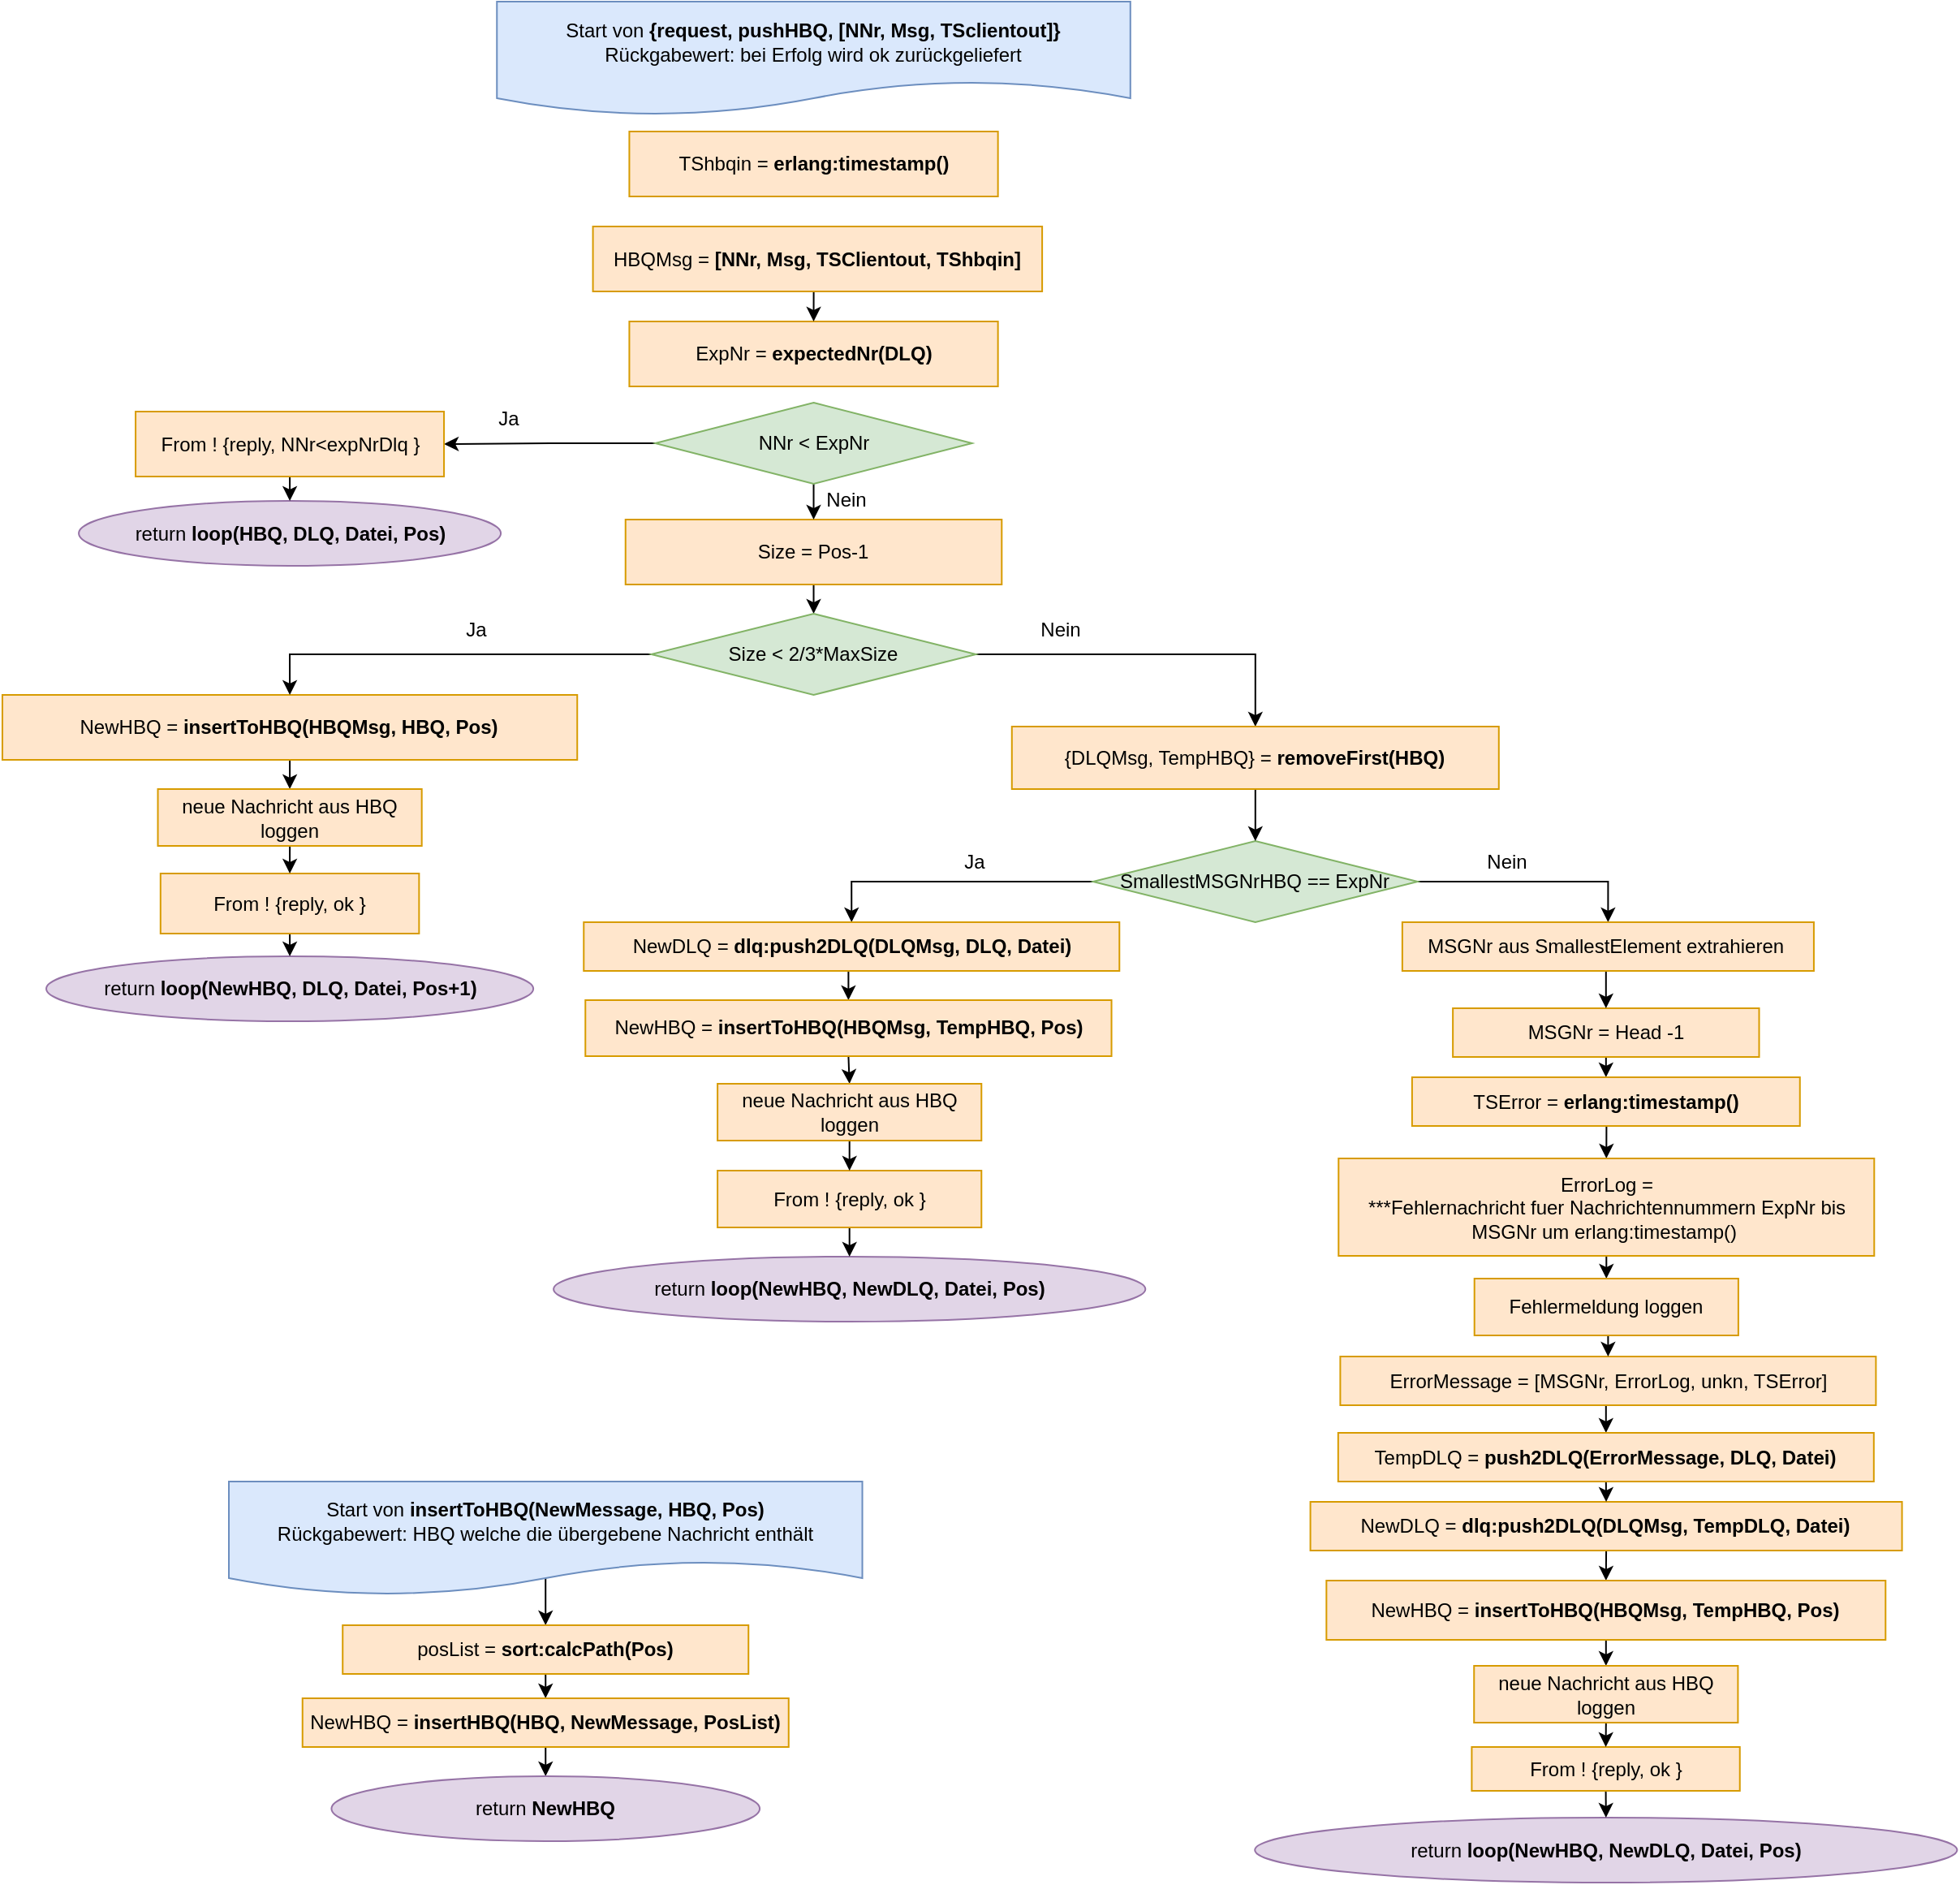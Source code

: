 <mxfile version="15.8.7" type="device"><diagram id="C5RBs43oDa-KdzZeNtuy" name="Page-1"><mxGraphModel dx="1398" dy="1894" grid="1" gridSize="10" guides="1" tooltips="1" connect="1" arrows="1" fold="1" page="1" pageScale="1" pageWidth="827" pageHeight="1169" math="0" shadow="0"><root><mxCell id="WIyWlLk6GJQsqaUBKTNV-0"/><mxCell id="WIyWlLk6GJQsqaUBKTNV-1" parent="WIyWlLk6GJQsqaUBKTNV-0"/><mxCell id="wGBJOXqwm9gj_SDIow_8-1" value="Start von &lt;b&gt;{request,&amp;nbsp;pushHBQ, [NNr, Msg, TSclientout]}&lt;/b&gt;&lt;br&gt;Rückgabewert: bei Erfolg wird ok zurückgeliefert" style="shape=document;whiteSpace=wrap;html=1;boundedLbl=1;fillColor=#dae8fc;strokeColor=#6c8ebf;" parent="WIyWlLk6GJQsqaUBKTNV-1" vertex="1"><mxGeometry x="315.13" y="-20" width="390.26" height="70" as="geometry"/></mxCell><mxCell id="wGBJOXqwm9gj_SDIow_8-2" value="return &lt;b&gt;loop(NewHBQ, DLQ, Datei, Pos+1)&lt;/b&gt;" style="ellipse;whiteSpace=wrap;html=1;rounded=0;fillColor=#e1d5e7;strokeColor=#9673a6;" parent="WIyWlLk6GJQsqaUBKTNV-1" vertex="1"><mxGeometry x="37.51" y="568" width="300.06" height="40" as="geometry"/></mxCell><mxCell id="lHqKZ04FhCNxa8jCD5Ay-19" style="edgeStyle=orthogonalEdgeStyle;rounded=0;orthogonalLoop=1;jettySize=auto;html=1;exitX=0.5;exitY=1;exitDx=0;exitDy=0;entryX=0.5;entryY=0;entryDx=0;entryDy=0;" parent="WIyWlLk6GJQsqaUBKTNV-1" source="wGBJOXqwm9gj_SDIow_8-4" target="IavSOWILUvmfnqypHwTv-5" edge="1"><mxGeometry relative="1" as="geometry"/></mxCell><mxCell id="wGBJOXqwm9gj_SDIow_8-4" value="NewHBQ = &lt;b&gt;insertToHBQ(HBQMsg, HBQ, Pos)&lt;/b&gt;" style="rounded=0;whiteSpace=wrap;html=1;fillColor=#ffe6cc;strokeColor=#d79b00;" parent="WIyWlLk6GJQsqaUBKTNV-1" vertex="1"><mxGeometry x="10.47" y="407" width="354.15" height="40" as="geometry"/></mxCell><mxCell id="lHqKZ04FhCNxa8jCD5Ay-0" style="edgeStyle=orthogonalEdgeStyle;rounded=0;orthogonalLoop=1;jettySize=auto;html=1;exitX=0.5;exitY=0;exitDx=0;exitDy=0;entryX=0.5;entryY=0;entryDx=0;entryDy=0;" parent="WIyWlLk6GJQsqaUBKTNV-1" source="cVZnVpHQyAGJuibC8y2R-0" target="kfELjlpxQ7jiOnlDr4Q6-13" edge="1"><mxGeometry relative="1" as="geometry"><Array as="points"><mxPoint x="345.0" y="909"/><mxPoint x="345.0" y="909"/></Array><mxPoint x="345.13" y="976" as="targetPoint"/></mxGeometry></mxCell><mxCell id="cVZnVpHQyAGJuibC8y2R-0" value="Start von &lt;b&gt;insertToHBQ(NewMessage, HBQ, Pos)&lt;/b&gt;&lt;br&gt;Rückgabewert: HBQ welche die übergebene Nachricht enthält" style="shape=document;whiteSpace=wrap;html=1;boundedLbl=1;fillColor=#dae8fc;strokeColor=#6c8ebf;" parent="WIyWlLk6GJQsqaUBKTNV-1" vertex="1"><mxGeometry x="150.0" y="891.5" width="390.26" height="70" as="geometry"/></mxCell><mxCell id="lHqKZ04FhCNxa8jCD5Ay-16" style="edgeStyle=orthogonalEdgeStyle;rounded=0;orthogonalLoop=1;jettySize=auto;html=1;exitX=0.5;exitY=1;exitDx=0;exitDy=0;entryX=0.5;entryY=0;entryDx=0;entryDy=0;" parent="WIyWlLk6GJQsqaUBKTNV-1" source="cVZnVpHQyAGJuibC8y2R-3" target="cVZnVpHQyAGJuibC8y2R-4" edge="1"><mxGeometry relative="1" as="geometry"/></mxCell><mxCell id="cVZnVpHQyAGJuibC8y2R-3" value="Size = Pos-1" style="rounded=0;whiteSpace=wrap;html=1;fillColor=#ffe6cc;strokeColor=#d79b00;" parent="WIyWlLk6GJQsqaUBKTNV-1" vertex="1"><mxGeometry x="394.37" y="299" width="231.78" height="40" as="geometry"/></mxCell><mxCell id="lHqKZ04FhCNxa8jCD5Ay-18" style="edgeStyle=orthogonalEdgeStyle;rounded=0;orthogonalLoop=1;jettySize=auto;html=1;exitX=0;exitY=0.5;exitDx=0;exitDy=0;entryX=0.5;entryY=0;entryDx=0;entryDy=0;" parent="WIyWlLk6GJQsqaUBKTNV-1" source="cVZnVpHQyAGJuibC8y2R-4" target="wGBJOXqwm9gj_SDIow_8-4" edge="1"><mxGeometry relative="1" as="geometry"><mxPoint x="391.95" y="382" as="sourcePoint"/></mxGeometry></mxCell><mxCell id="lHqKZ04FhCNxa8jCD5Ay-21" style="edgeStyle=orthogonalEdgeStyle;rounded=0;orthogonalLoop=1;jettySize=auto;html=1;exitX=1;exitY=0.5;exitDx=0;exitDy=0;entryX=0.5;entryY=0;entryDx=0;entryDy=0;" parent="WIyWlLk6GJQsqaUBKTNV-1" source="cVZnVpHQyAGJuibC8y2R-4" target="cVZnVpHQyAGJuibC8y2R-11" edge="1"><mxGeometry relative="1" as="geometry"/></mxCell><mxCell id="cVZnVpHQyAGJuibC8y2R-4" value="&lt;span style=&quot;font-weight: normal&quot;&gt;Size &amp;lt; 2/3*MaxSize&lt;/span&gt;" style="rhombus;whiteSpace=wrap;html=1;rounded=0;fillColor=#d5e8d4;strokeColor=#82b366;fontStyle=1" parent="WIyWlLk6GJQsqaUBKTNV-1" vertex="1"><mxGeometry x="410.26" y="357" width="200" height="50" as="geometry"/></mxCell><mxCell id="lHqKZ04FhCNxa8jCD5Ay-34" style="edgeStyle=orthogonalEdgeStyle;rounded=0;orthogonalLoop=1;jettySize=auto;html=1;exitX=0;exitY=0.5;exitDx=0;exitDy=0;entryX=0.5;entryY=0;entryDx=0;entryDy=0;" parent="WIyWlLk6GJQsqaUBKTNV-1" source="cVZnVpHQyAGJuibC8y2R-6" target="cVZnVpHQyAGJuibC8y2R-8" edge="1"><mxGeometry relative="1" as="geometry"><mxPoint x="534" y="520" as="targetPoint"/><Array as="points"><mxPoint x="534" y="522"/></Array></mxGeometry></mxCell><mxCell id="lHqKZ04FhCNxa8jCD5Ay-52" style="edgeStyle=orthogonalEdgeStyle;rounded=0;orthogonalLoop=1;jettySize=auto;html=1;exitX=1;exitY=0.5;exitDx=0;exitDy=0;entryX=0.5;entryY=0;entryDx=0;entryDy=0;" parent="WIyWlLk6GJQsqaUBKTNV-1" source="cVZnVpHQyAGJuibC8y2R-6" target="J8fKATGIeNdTuHHDaned-2" edge="1"><mxGeometry relative="1" as="geometry"/></mxCell><mxCell id="cVZnVpHQyAGJuibC8y2R-6" value="&lt;span style=&quot;font-weight: normal&quot;&gt;SmallestMSGNrHBQ == ExpNr&lt;/span&gt;" style="rhombus;whiteSpace=wrap;html=1;rounded=0;fillColor=#d5e8d4;strokeColor=#82b366;fontStyle=1" parent="WIyWlLk6GJQsqaUBKTNV-1" vertex="1"><mxGeometry x="682.39" y="497" width="200" height="50" as="geometry"/></mxCell><mxCell id="lHqKZ04FhCNxa8jCD5Ay-29" style="edgeStyle=orthogonalEdgeStyle;rounded=0;orthogonalLoop=1;jettySize=auto;html=1;exitX=0.5;exitY=1;exitDx=0;exitDy=0;entryX=0.5;entryY=0;entryDx=0;entryDy=0;" parent="WIyWlLk6GJQsqaUBKTNV-1" source="cVZnVpHQyAGJuibC8y2R-8" target="kfELjlpxQ7jiOnlDr4Q6-23" edge="1"><mxGeometry relative="1" as="geometry"/></mxCell><mxCell id="cVZnVpHQyAGJuibC8y2R-8" value="NewDLQ = &lt;b&gt;dlq:push2DLQ(DLQMsg, DLQ, Datei)&lt;/b&gt;" style="rounded=0;whiteSpace=wrap;html=1;fillColor=#ffe6cc;strokeColor=#d79b00;" parent="WIyWlLk6GJQsqaUBKTNV-1" vertex="1"><mxGeometry x="368.64" y="547" width="330" height="30" as="geometry"/></mxCell><mxCell id="cVZnVpHQyAGJuibC8y2R-10" value="return &lt;b&gt;loop(NewHBQ, NewDLQ, Datei, Pos)&lt;/b&gt;" style="ellipse;whiteSpace=wrap;html=1;rounded=0;fillColor=#e1d5e7;strokeColor=#9673a6;" parent="WIyWlLk6GJQsqaUBKTNV-1" vertex="1"><mxGeometry x="350.05" y="753" width="364.61" height="40" as="geometry"/></mxCell><mxCell id="GiUnVEB15FMC1JHkTPrN-0" style="edgeStyle=orthogonalEdgeStyle;rounded=0;orthogonalLoop=1;jettySize=auto;html=1;exitX=0.5;exitY=1;exitDx=0;exitDy=0;entryX=0.5;entryY=0;entryDx=0;entryDy=0;" parent="WIyWlLk6GJQsqaUBKTNV-1" source="cVZnVpHQyAGJuibC8y2R-11" target="cVZnVpHQyAGJuibC8y2R-6" edge="1"><mxGeometry relative="1" as="geometry"/></mxCell><mxCell id="cVZnVpHQyAGJuibC8y2R-11" value="{DLQMsg, TempHBQ} = &lt;b&gt;removeFirst(HBQ)&lt;/b&gt;" style="rounded=0;whiteSpace=wrap;html=1;fillColor=#ffe6cc;strokeColor=#d79b00;" parent="WIyWlLk6GJQsqaUBKTNV-1" vertex="1"><mxGeometry x="632.39" y="426.5" width="300" height="38.5" as="geometry"/></mxCell><mxCell id="lHqKZ04FhCNxa8jCD5Ay-39" style="edgeStyle=orthogonalEdgeStyle;rounded=0;orthogonalLoop=1;jettySize=auto;html=1;exitX=0.5;exitY=1;exitDx=0;exitDy=0;entryX=0.5;entryY=0;entryDx=0;entryDy=0;startArrow=none;" parent="WIyWlLk6GJQsqaUBKTNV-1" target="cVZnVpHQyAGJuibC8y2R-13" edge="1"><mxGeometry relative="1" as="geometry"><mxPoint x="1005.65" y="672.5" as="sourcePoint"/></mxGeometry></mxCell><mxCell id="IavSOWILUvmfnqypHwTv-17" style="edgeStyle=orthogonalEdgeStyle;rounded=0;orthogonalLoop=1;jettySize=auto;html=1;exitX=0.5;exitY=1;exitDx=0;exitDy=0;entryX=0.5;entryY=0;entryDx=0;entryDy=0;" parent="WIyWlLk6GJQsqaUBKTNV-1" source="cVZnVpHQyAGJuibC8y2R-12" target="IavSOWILUvmfnqypHwTv-15" edge="1"><mxGeometry relative="1" as="geometry"/></mxCell><mxCell id="cVZnVpHQyAGJuibC8y2R-12" value="MSGNr = Head -1" style="rounded=0;whiteSpace=wrap;html=1;fillColor=#ffe6cc;strokeColor=#d79b00;" parent="WIyWlLk6GJQsqaUBKTNV-1" vertex="1"><mxGeometry x="904.07" y="600" width="188.68" height="30" as="geometry"/></mxCell><mxCell id="IavSOWILUvmfnqypHwTv-19" style="edgeStyle=orthogonalEdgeStyle;rounded=0;orthogonalLoop=1;jettySize=auto;html=1;exitX=0.5;exitY=1;exitDx=0;exitDy=0;entryX=0.5;entryY=0;entryDx=0;entryDy=0;" parent="WIyWlLk6GJQsqaUBKTNV-1" source="cVZnVpHQyAGJuibC8y2R-13" target="IavSOWILUvmfnqypHwTv-9" edge="1"><mxGeometry relative="1" as="geometry"/></mxCell><mxCell id="cVZnVpHQyAGJuibC8y2R-13" value="ErrorLog =&lt;br&gt;***Fehlernachricht fuer Nachrichtennummern ExpNr bis MSGNr um erlang:timestamp()&amp;nbsp;" style="rounded=0;whiteSpace=wrap;html=1;fillColor=#ffe6cc;strokeColor=#d79b00;" parent="WIyWlLk6GJQsqaUBKTNV-1" vertex="1"><mxGeometry x="833.65" y="692.5" width="330" height="60" as="geometry"/></mxCell><mxCell id="IavSOWILUvmfnqypHwTv-21" style="edgeStyle=orthogonalEdgeStyle;rounded=0;orthogonalLoop=1;jettySize=auto;html=1;exitX=0.5;exitY=1;exitDx=0;exitDy=0;entryX=0.5;entryY=0;entryDx=0;entryDy=0;" parent="WIyWlLk6GJQsqaUBKTNV-1" source="cVZnVpHQyAGJuibC8y2R-14" target="kfELjlpxQ7jiOnlDr4Q6-20" edge="1"><mxGeometry relative="1" as="geometry"/></mxCell><mxCell id="cVZnVpHQyAGJuibC8y2R-14" value="ErrorMessage = [MSGNr, ErrorLog, unkn, TSError]" style="rounded=0;whiteSpace=wrap;html=1;fillColor=#ffe6cc;strokeColor=#d79b00;" parent="WIyWlLk6GJQsqaUBKTNV-1" vertex="1"><mxGeometry x="834.7" y="814.5" width="330" height="30" as="geometry"/></mxCell><mxCell id="lHqKZ04FhCNxa8jCD5Ay-44" style="edgeStyle=orthogonalEdgeStyle;rounded=0;orthogonalLoop=1;jettySize=auto;html=1;exitX=0.5;exitY=1;exitDx=0;exitDy=0;entryX=0.5;entryY=0;entryDx=0;entryDy=0;" parent="WIyWlLk6GJQsqaUBKTNV-1" source="cVZnVpHQyAGJuibC8y2R-15" target="kfELjlpxQ7jiOnlDr4Q6-27" edge="1"><mxGeometry relative="1" as="geometry"><mxPoint x="999.7" y="951" as="targetPoint"/></mxGeometry></mxCell><mxCell id="cVZnVpHQyAGJuibC8y2R-15" value="NewDLQ = &lt;b&gt;dlq:push2DLQ(DLQMsg, TempDLQ, Datei)&lt;/b&gt;" style="rounded=0;whiteSpace=wrap;html=1;fillColor=#ffe6cc;strokeColor=#d79b00;" parent="WIyWlLk6GJQsqaUBKTNV-1" vertex="1"><mxGeometry x="816.29" y="904" width="364.49" height="30" as="geometry"/></mxCell><mxCell id="cVZnVpHQyAGJuibC8y2R-16" value="return &lt;b&gt;loop(NewHBQ, NewDLQ, Datei, Pos)&lt;/b&gt;" style="ellipse;whiteSpace=wrap;html=1;rounded=0;fillColor=#e1d5e7;strokeColor=#9673a6;" parent="WIyWlLk6GJQsqaUBKTNV-1" vertex="1"><mxGeometry x="782.09" y="1098.5" width="432.64" height="40" as="geometry"/></mxCell><mxCell id="8CrGwed_5yJvy8F-W8Jf-3" value="ExpNr = &lt;b&gt;expectedNr(DLQ)&lt;/b&gt;" style="rounded=0;whiteSpace=wrap;html=1;fillColor=#ffe6cc;strokeColor=#d79b00;" parent="WIyWlLk6GJQsqaUBKTNV-1" vertex="1"><mxGeometry x="396.71" y="177" width="227.11" height="40" as="geometry"/></mxCell><mxCell id="_ZnOJT6M1yhYCzTMPS-y-1" style="edgeStyle=orthogonalEdgeStyle;rounded=0;orthogonalLoop=1;jettySize=auto;html=1;exitX=0;exitY=0.5;exitDx=0;exitDy=0;entryX=1;entryY=0.5;entryDx=0;entryDy=0;" parent="WIyWlLk6GJQsqaUBKTNV-1" source="8CrGwed_5yJvy8F-W8Jf-4" target="_ZnOJT6M1yhYCzTMPS-y-0" edge="1"><mxGeometry relative="1" as="geometry"><mxPoint x="394.37" y="252" as="sourcePoint"/></mxGeometry></mxCell><mxCell id="lHqKZ04FhCNxa8jCD5Ay-15" style="edgeStyle=orthogonalEdgeStyle;rounded=0;orthogonalLoop=1;jettySize=auto;html=1;exitX=0.5;exitY=1;exitDx=0;exitDy=0;entryX=0.5;entryY=0;entryDx=0;entryDy=0;" parent="WIyWlLk6GJQsqaUBKTNV-1" source="8CrGwed_5yJvy8F-W8Jf-4" target="cVZnVpHQyAGJuibC8y2R-3" edge="1"><mxGeometry relative="1" as="geometry"/></mxCell><mxCell id="8CrGwed_5yJvy8F-W8Jf-4" value="&lt;span style=&quot;font-weight: 400&quot;&gt;NNr &amp;lt; ExpNr&lt;/span&gt;" style="rhombus;whiteSpace=wrap;html=1;rounded=0;fillColor=#d5e8d4;strokeColor=#82b366;fontStyle=1" parent="WIyWlLk6GJQsqaUBKTNV-1" vertex="1"><mxGeometry x="412.68" y="227" width="195.16" height="50" as="geometry"/></mxCell><mxCell id="8CrGwed_5yJvy8F-W8Jf-6" value="return &lt;b&gt;loop(HBQ, DLQ, Datei, Pos)&lt;/b&gt;" style="ellipse;whiteSpace=wrap;html=1;rounded=0;fillColor=#e1d5e7;strokeColor=#9673a6;" parent="WIyWlLk6GJQsqaUBKTNV-1" vertex="1"><mxGeometry x="57.54" y="287.5" width="260" height="40" as="geometry"/></mxCell><mxCell id="8CrGwed_5yJvy8F-W8Jf-9" value="Ja" style="text;html=1;align=center;verticalAlign=middle;resizable=0;points=[];autosize=1;strokeColor=none;fillColor=none;" parent="WIyWlLk6GJQsqaUBKTNV-1" vertex="1"><mxGeometry x="306.69" y="227" width="30" height="20" as="geometry"/></mxCell><mxCell id="lHqKZ04FhCNxa8jCD5Ay-2" style="edgeStyle=orthogonalEdgeStyle;rounded=0;orthogonalLoop=1;jettySize=auto;html=1;exitX=0.5;exitY=1;exitDx=0;exitDy=0;entryX=0.5;entryY=0;entryDx=0;entryDy=0;" parent="WIyWlLk6GJQsqaUBKTNV-1" source="kfELjlpxQ7jiOnlDr4Q6-13" target="kfELjlpxQ7jiOnlDr4Q6-15" edge="1"><mxGeometry relative="1" as="geometry"/></mxCell><mxCell id="kfELjlpxQ7jiOnlDr4Q6-13" value="posList = &lt;b&gt;sort:calcPath(Pos)&lt;/b&gt;" style="rounded=0;whiteSpace=wrap;html=1;fillColor=#ffe6cc;strokeColor=#d79b00;" parent="WIyWlLk6GJQsqaUBKTNV-1" vertex="1"><mxGeometry x="220.12" y="980" width="250" height="30" as="geometry"/></mxCell><mxCell id="lHqKZ04FhCNxa8jCD5Ay-3" style="edgeStyle=orthogonalEdgeStyle;rounded=0;orthogonalLoop=1;jettySize=auto;html=1;exitX=0.5;exitY=1;exitDx=0;exitDy=0;entryX=0.5;entryY=0;entryDx=0;entryDy=0;" parent="WIyWlLk6GJQsqaUBKTNV-1" source="kfELjlpxQ7jiOnlDr4Q6-15" target="kfELjlpxQ7jiOnlDr4Q6-28" edge="1"><mxGeometry relative="1" as="geometry"/></mxCell><mxCell id="kfELjlpxQ7jiOnlDr4Q6-15" value="NewHBQ = &lt;b&gt;insertHBQ(HBQ, NewMessage, PosList)&lt;/b&gt;" style="rounded=0;whiteSpace=wrap;html=1;fillColor=#ffe6cc;strokeColor=#d79b00;" parent="WIyWlLk6GJQsqaUBKTNV-1" vertex="1"><mxGeometry x="195.37" y="1025" width="299.5" height="30" as="geometry"/></mxCell><mxCell id="IavSOWILUvmfnqypHwTv-22" style="edgeStyle=orthogonalEdgeStyle;rounded=0;orthogonalLoop=1;jettySize=auto;html=1;exitX=0.5;exitY=1;exitDx=0;exitDy=0;entryX=0.5;entryY=0;entryDx=0;entryDy=0;" parent="WIyWlLk6GJQsqaUBKTNV-1" source="kfELjlpxQ7jiOnlDr4Q6-20" target="cVZnVpHQyAGJuibC8y2R-15" edge="1"><mxGeometry relative="1" as="geometry"/></mxCell><mxCell id="kfELjlpxQ7jiOnlDr4Q6-20" value="TempDLQ = &lt;b&gt;push2DLQ(ErrorMessage, DLQ, Datei)&lt;/b&gt;" style="rounded=0;whiteSpace=wrap;html=1;fillColor=#ffe6cc;strokeColor=#d79b00;" parent="WIyWlLk6GJQsqaUBKTNV-1" vertex="1"><mxGeometry x="833.41" y="861.5" width="330" height="30" as="geometry"/></mxCell><mxCell id="lHqKZ04FhCNxa8jCD5Ay-30" style="edgeStyle=orthogonalEdgeStyle;rounded=0;orthogonalLoop=1;jettySize=auto;html=1;exitX=0.5;exitY=1;exitDx=0;exitDy=0;entryX=0.5;entryY=0;entryDx=0;entryDy=0;" parent="WIyWlLk6GJQsqaUBKTNV-1" source="kfELjlpxQ7jiOnlDr4Q6-23" target="IavSOWILUvmfnqypHwTv-3" edge="1"><mxGeometry relative="1" as="geometry"><mxPoint x="532.36" y="652.5" as="targetPoint"/></mxGeometry></mxCell><mxCell id="kfELjlpxQ7jiOnlDr4Q6-23" value="NewHBQ = &lt;b&gt;insertToHBQ(HBQMsg, TempHBQ, Pos)&lt;/b&gt;" style="rounded=0;whiteSpace=wrap;html=1;fillColor=#ffe6cc;strokeColor=#d79b00;" parent="WIyWlLk6GJQsqaUBKTNV-1" vertex="1"><mxGeometry x="369.64" y="595" width="324.13" height="34.5" as="geometry"/></mxCell><mxCell id="lHqKZ04FhCNxa8jCD5Ay-45" style="edgeStyle=orthogonalEdgeStyle;rounded=0;orthogonalLoop=1;jettySize=auto;html=1;exitX=0.5;exitY=1;exitDx=0;exitDy=0;entryX=0.5;entryY=0;entryDx=0;entryDy=0;" parent="WIyWlLk6GJQsqaUBKTNV-1" source="kfELjlpxQ7jiOnlDr4Q6-27" target="IavSOWILUvmfnqypHwTv-7" edge="1"><mxGeometry relative="1" as="geometry"/></mxCell><mxCell id="kfELjlpxQ7jiOnlDr4Q6-27" value="NewHBQ = &lt;b&gt;insertToHBQ(HBQMsg, TempHBQ, Pos)&lt;/b&gt;" style="rounded=0;whiteSpace=wrap;html=1;fillColor=#ffe6cc;strokeColor=#d79b00;" parent="WIyWlLk6GJQsqaUBKTNV-1" vertex="1"><mxGeometry x="826.17" y="952.5" width="344.47" height="36.5" as="geometry"/></mxCell><mxCell id="kfELjlpxQ7jiOnlDr4Q6-28" value="return &lt;b&gt;NewHBQ&lt;/b&gt;" style="ellipse;whiteSpace=wrap;html=1;rounded=0;fillColor=#e1d5e7;strokeColor=#9673a6;" parent="WIyWlLk6GJQsqaUBKTNV-1" vertex="1"><mxGeometry x="213.22" y="1073" width="263.83" height="40" as="geometry"/></mxCell><mxCell id="lHqKZ04FhCNxa8jCD5Ay-38" style="edgeStyle=orthogonalEdgeStyle;rounded=0;orthogonalLoop=1;jettySize=auto;html=1;exitX=0.5;exitY=1;exitDx=0;exitDy=0;entryX=0.5;entryY=0;entryDx=0;entryDy=0;" parent="WIyWlLk6GJQsqaUBKTNV-1" source="J8fKATGIeNdTuHHDaned-2" target="cVZnVpHQyAGJuibC8y2R-12" edge="1"><mxGeometry relative="1" as="geometry"/></mxCell><mxCell id="J8fKATGIeNdTuHHDaned-2" value="MSGNr aus SmallestElement extrahieren&amp;nbsp;" style="rounded=0;whiteSpace=wrap;html=1;fillColor=#ffe6cc;strokeColor=#d79b00;" parent="WIyWlLk6GJQsqaUBKTNV-1" vertex="1"><mxGeometry x="872.93" y="547" width="253.53" height="30" as="geometry"/></mxCell><mxCell id="lHqKZ04FhCNxa8jCD5Ay-17" style="edgeStyle=orthogonalEdgeStyle;rounded=0;orthogonalLoop=1;jettySize=auto;html=1;exitX=0.5;exitY=1;exitDx=0;exitDy=0;entryX=0.5;entryY=0;entryDx=0;entryDy=0;" parent="WIyWlLk6GJQsqaUBKTNV-1" source="_ZnOJT6M1yhYCzTMPS-y-0" target="8CrGwed_5yJvy8F-W8Jf-6" edge="1"><mxGeometry relative="1" as="geometry"/></mxCell><mxCell id="_ZnOJT6M1yhYCzTMPS-y-0" value="From ! {reply, NNr&amp;lt;expNrDlq }" style="rounded=0;whiteSpace=wrap;html=1;fillColor=#ffe6cc;strokeColor=#d79b00;" parent="WIyWlLk6GJQsqaUBKTNV-1" vertex="1"><mxGeometry x="92.54" y="232.5" width="190" height="40" as="geometry"/></mxCell><mxCell id="lHqKZ04FhCNxa8jCD5Ay-20" style="edgeStyle=orthogonalEdgeStyle;rounded=0;orthogonalLoop=1;jettySize=auto;html=1;exitX=0.5;exitY=1;exitDx=0;exitDy=0;entryX=0.5;entryY=0;entryDx=0;entryDy=0;" parent="WIyWlLk6GJQsqaUBKTNV-1" source="_ZnOJT6M1yhYCzTMPS-y-2" target="wGBJOXqwm9gj_SDIow_8-2" edge="1"><mxGeometry relative="1" as="geometry"/></mxCell><mxCell id="_ZnOJT6M1yhYCzTMPS-y-2" value="From ! {reply, ok }" style="rounded=0;whiteSpace=wrap;html=1;fillColor=#ffe6cc;strokeColor=#d79b00;" parent="WIyWlLk6GJQsqaUBKTNV-1" vertex="1"><mxGeometry x="107.9" y="517" width="159.28" height="37" as="geometry"/></mxCell><mxCell id="lHqKZ04FhCNxa8jCD5Ay-46" style="edgeStyle=orthogonalEdgeStyle;rounded=0;orthogonalLoop=1;jettySize=auto;html=1;exitX=0.5;exitY=1;exitDx=0;exitDy=0;entryX=0.5;entryY=0;entryDx=0;entryDy=0;" parent="WIyWlLk6GJQsqaUBKTNV-1" source="_ZnOJT6M1yhYCzTMPS-y-3" target="cVZnVpHQyAGJuibC8y2R-16" edge="1"><mxGeometry relative="1" as="geometry"/></mxCell><mxCell id="_ZnOJT6M1yhYCzTMPS-y-3" value="From ! {reply, ok }" style="rounded=0;whiteSpace=wrap;html=1;fillColor=#ffe6cc;strokeColor=#d79b00;" parent="WIyWlLk6GJQsqaUBKTNV-1" vertex="1"><mxGeometry x="915.71" y="1055" width="165.16" height="27" as="geometry"/></mxCell><mxCell id="lHqKZ04FhCNxa8jCD5Ay-31" style="edgeStyle=orthogonalEdgeStyle;rounded=0;orthogonalLoop=1;jettySize=auto;html=1;exitX=0.5;exitY=1;exitDx=0;exitDy=0;entryX=0.5;entryY=0;entryDx=0;entryDy=0;" parent="WIyWlLk6GJQsqaUBKTNV-1" source="_ZnOJT6M1yhYCzTMPS-y-4" target="cVZnVpHQyAGJuibC8y2R-10" edge="1"><mxGeometry relative="1" as="geometry"><mxPoint x="532.355" y="758" as="targetPoint"/></mxGeometry></mxCell><mxCell id="_ZnOJT6M1yhYCzTMPS-y-4" value="From ! {reply, ok }" style="rounded=0;whiteSpace=wrap;html=1;fillColor=#ffe6cc;strokeColor=#d79b00;" parent="WIyWlLk6GJQsqaUBKTNV-1" vertex="1"><mxGeometry x="451.06" y="700" width="162.58" height="35" as="geometry"/></mxCell><mxCell id="lHqKZ04FhCNxa8jCD5Ay-22" value="Ja" style="text;html=1;align=center;verticalAlign=middle;resizable=0;points=[];autosize=1;strokeColor=none;fillColor=none;" parent="WIyWlLk6GJQsqaUBKTNV-1" vertex="1"><mxGeometry x="286.69" y="357" width="30" height="20" as="geometry"/></mxCell><mxCell id="lHqKZ04FhCNxa8jCD5Ay-23" value="Nein" style="text;html=1;align=center;verticalAlign=middle;resizable=0;points=[];autosize=1;strokeColor=none;fillColor=none;" parent="WIyWlLk6GJQsqaUBKTNV-1" vertex="1"><mxGeometry x="642.39" y="357" width="40" height="20" as="geometry"/></mxCell><mxCell id="lHqKZ04FhCNxa8jCD5Ay-24" value="Nein" style="text;html=1;align=center;verticalAlign=middle;resizable=0;points=[];autosize=1;strokeColor=none;fillColor=none;" parent="WIyWlLk6GJQsqaUBKTNV-1" vertex="1"><mxGeometry x="510" y="277" width="40" height="20" as="geometry"/></mxCell><mxCell id="lHqKZ04FhCNxa8jCD5Ay-60" value="Ja" style="text;html=1;align=center;verticalAlign=middle;resizable=0;points=[];autosize=1;strokeColor=none;fillColor=none;" parent="WIyWlLk6GJQsqaUBKTNV-1" vertex="1"><mxGeometry x="593.82" y="500" width="30" height="20" as="geometry"/></mxCell><mxCell id="lHqKZ04FhCNxa8jCD5Ay-61" value="Nein" style="text;html=1;align=center;verticalAlign=middle;resizable=0;points=[];autosize=1;strokeColor=none;fillColor=none;" parent="WIyWlLk6GJQsqaUBKTNV-1" vertex="1"><mxGeometry x="917.12" y="500" width="40" height="20" as="geometry"/></mxCell><mxCell id="IavSOWILUvmfnqypHwTv-4" style="edgeStyle=orthogonalEdgeStyle;rounded=0;orthogonalLoop=1;jettySize=auto;html=1;exitX=0.5;exitY=1;exitDx=0;exitDy=0;entryX=0.5;entryY=0;entryDx=0;entryDy=0;" parent="WIyWlLk6GJQsqaUBKTNV-1" source="IavSOWILUvmfnqypHwTv-3" target="_ZnOJT6M1yhYCzTMPS-y-4" edge="1"><mxGeometry relative="1" as="geometry"/></mxCell><mxCell id="IavSOWILUvmfnqypHwTv-3" value="neue Nachricht aus HBQ loggen" style="rounded=0;whiteSpace=wrap;html=1;fillColor=#ffe6cc;strokeColor=#d79b00;" parent="WIyWlLk6GJQsqaUBKTNV-1" vertex="1"><mxGeometry x="451.06" y="646.5" width="162.58" height="35" as="geometry"/></mxCell><mxCell id="IavSOWILUvmfnqypHwTv-6" style="edgeStyle=orthogonalEdgeStyle;rounded=0;orthogonalLoop=1;jettySize=auto;html=1;exitX=0.5;exitY=1;exitDx=0;exitDy=0;entryX=0.5;entryY=0;entryDx=0;entryDy=0;" parent="WIyWlLk6GJQsqaUBKTNV-1" source="IavSOWILUvmfnqypHwTv-5" target="_ZnOJT6M1yhYCzTMPS-y-2" edge="1"><mxGeometry relative="1" as="geometry"/></mxCell><mxCell id="IavSOWILUvmfnqypHwTv-5" value="neue Nachricht aus HBQ loggen" style="rounded=0;whiteSpace=wrap;html=1;fillColor=#ffe6cc;strokeColor=#d79b00;" parent="WIyWlLk6GJQsqaUBKTNV-1" vertex="1"><mxGeometry x="106.26" y="465" width="162.58" height="35" as="geometry"/></mxCell><mxCell id="IavSOWILUvmfnqypHwTv-8" style="edgeStyle=orthogonalEdgeStyle;rounded=0;orthogonalLoop=1;jettySize=auto;html=1;exitX=0.5;exitY=1;exitDx=0;exitDy=0;entryX=0.5;entryY=0;entryDx=0;entryDy=0;" parent="WIyWlLk6GJQsqaUBKTNV-1" source="IavSOWILUvmfnqypHwTv-7" target="_ZnOJT6M1yhYCzTMPS-y-3" edge="1"><mxGeometry relative="1" as="geometry"/></mxCell><mxCell id="IavSOWILUvmfnqypHwTv-7" value="neue Nachricht aus HBQ loggen" style="rounded=0;whiteSpace=wrap;html=1;fillColor=#ffe6cc;strokeColor=#d79b00;" parent="WIyWlLk6GJQsqaUBKTNV-1" vertex="1"><mxGeometry x="917.12" y="1005" width="162.58" height="35" as="geometry"/></mxCell><mxCell id="IavSOWILUvmfnqypHwTv-20" style="edgeStyle=orthogonalEdgeStyle;rounded=0;orthogonalLoop=1;jettySize=auto;html=1;exitX=0.5;exitY=1;exitDx=0;exitDy=0;entryX=0.5;entryY=0;entryDx=0;entryDy=0;" parent="WIyWlLk6GJQsqaUBKTNV-1" source="IavSOWILUvmfnqypHwTv-9" target="cVZnVpHQyAGJuibC8y2R-14" edge="1"><mxGeometry relative="1" as="geometry"/></mxCell><mxCell id="IavSOWILUvmfnqypHwTv-9" value="Fehlermeldung loggen" style="rounded=0;whiteSpace=wrap;html=1;fillColor=#ffe6cc;strokeColor=#d79b00;" parent="WIyWlLk6GJQsqaUBKTNV-1" vertex="1"><mxGeometry x="917.36" y="766.5" width="162.58" height="35" as="geometry"/></mxCell><mxCell id="IavSOWILUvmfnqypHwTv-15" value="TSError = &lt;b&gt;erlang:timestamp()&lt;/b&gt;" style="rounded=0;whiteSpace=wrap;html=1;fillColor=#ffe6cc;strokeColor=#d79b00;" parent="WIyWlLk6GJQsqaUBKTNV-1" vertex="1"><mxGeometry x="878.94" y="642.5" width="238.94" height="30" as="geometry"/></mxCell><mxCell id="nueFoMhWlw0GpRTeN79n-4" style="edgeStyle=orthogonalEdgeStyle;rounded=0;orthogonalLoop=1;jettySize=auto;html=1;exitX=0.5;exitY=1;exitDx=0;exitDy=0;entryX=0.5;entryY=0;entryDx=0;entryDy=0;" parent="WIyWlLk6GJQsqaUBKTNV-1" source="nueFoMhWlw0GpRTeN79n-3" target="8CrGwed_5yJvy8F-W8Jf-3" edge="1"><mxGeometry relative="1" as="geometry"/></mxCell><mxCell id="nueFoMhWlw0GpRTeN79n-3" value="HBQMsg = &lt;b&gt;[NNr, Msg, TSClientout, TShbqin]&lt;/b&gt;" style="rounded=0;whiteSpace=wrap;html=1;fillColor=#ffe6cc;strokeColor=#d79b00;" parent="WIyWlLk6GJQsqaUBKTNV-1" vertex="1"><mxGeometry x="374.29" y="118.5" width="276.76" height="40" as="geometry"/></mxCell><mxCell id="2_Mprf0eAT7KRSuqAViG-0" value="TShbqin = &lt;b&gt;erlang:timestamp()&lt;/b&gt;" style="rounded=0;whiteSpace=wrap;html=1;fillColor=#ffe6cc;strokeColor=#d79b00;" parent="WIyWlLk6GJQsqaUBKTNV-1" vertex="1"><mxGeometry x="396.71" y="60" width="227.11" height="40" as="geometry"/></mxCell></root></mxGraphModel></diagram></mxfile>